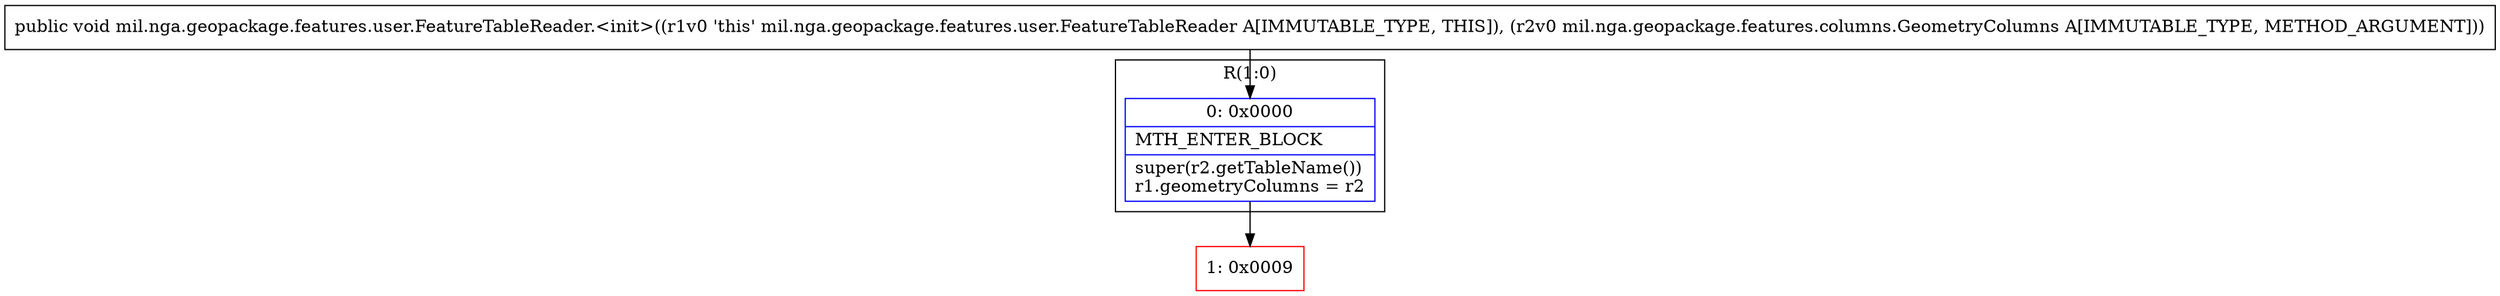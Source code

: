 digraph "CFG formil.nga.geopackage.features.user.FeatureTableReader.\<init\>(Lmil\/nga\/geopackage\/features\/columns\/GeometryColumns;)V" {
subgraph cluster_Region_1092580836 {
label = "R(1:0)";
node [shape=record,color=blue];
Node_0 [shape=record,label="{0\:\ 0x0000|MTH_ENTER_BLOCK\l|super(r2.getTableName())\lr1.geometryColumns = r2\l}"];
}
Node_1 [shape=record,color=red,label="{1\:\ 0x0009}"];
MethodNode[shape=record,label="{public void mil.nga.geopackage.features.user.FeatureTableReader.\<init\>((r1v0 'this' mil.nga.geopackage.features.user.FeatureTableReader A[IMMUTABLE_TYPE, THIS]), (r2v0 mil.nga.geopackage.features.columns.GeometryColumns A[IMMUTABLE_TYPE, METHOD_ARGUMENT])) }"];
MethodNode -> Node_0;
Node_0 -> Node_1;
}

